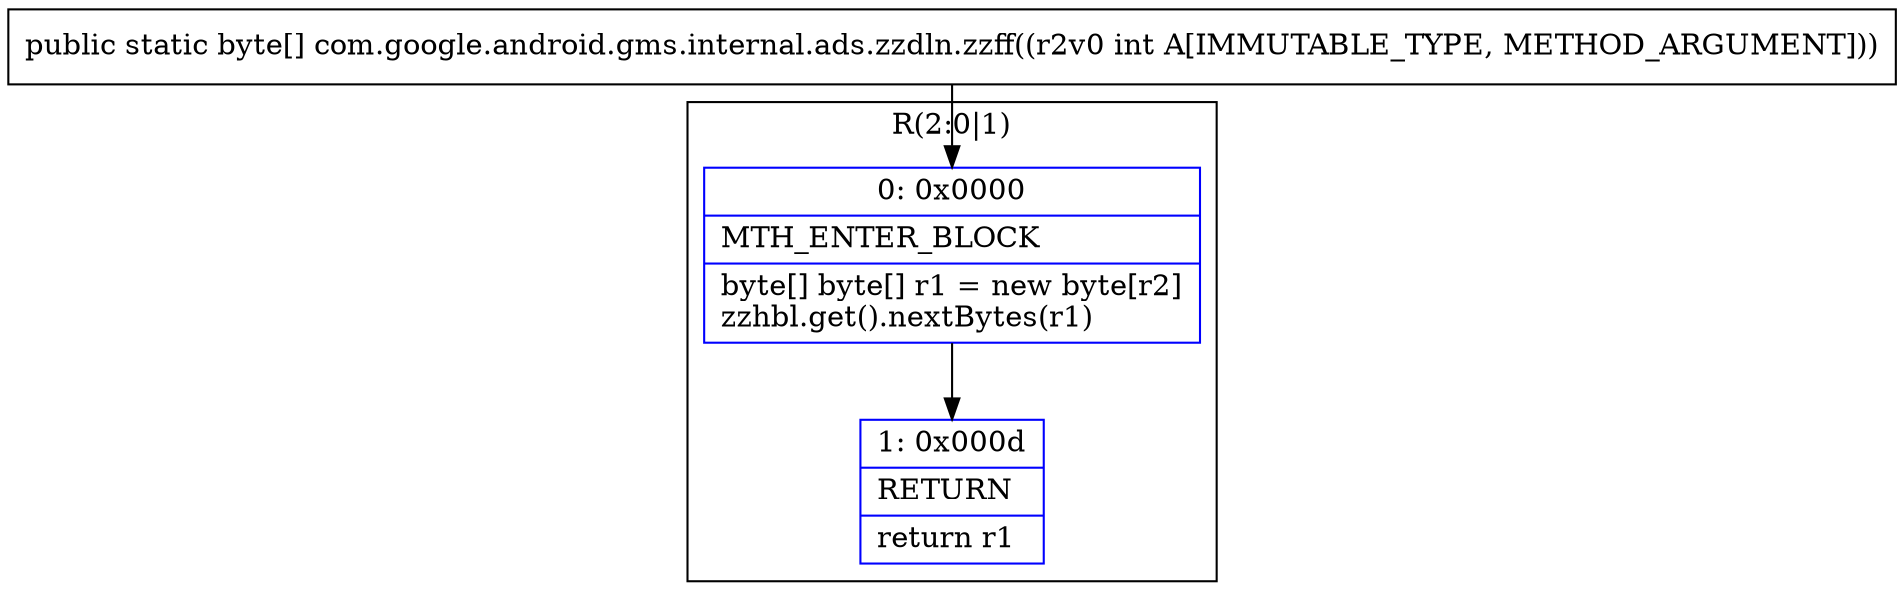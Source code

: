 digraph "CFG forcom.google.android.gms.internal.ads.zzdln.zzff(I)[B" {
subgraph cluster_Region_157472382 {
label = "R(2:0|1)";
node [shape=record,color=blue];
Node_0 [shape=record,label="{0\:\ 0x0000|MTH_ENTER_BLOCK\l|byte[] byte[] r1 = new byte[r2]\lzzhbl.get().nextBytes(r1)\l}"];
Node_1 [shape=record,label="{1\:\ 0x000d|RETURN\l|return r1\l}"];
}
MethodNode[shape=record,label="{public static byte[] com.google.android.gms.internal.ads.zzdln.zzff((r2v0 int A[IMMUTABLE_TYPE, METHOD_ARGUMENT])) }"];
MethodNode -> Node_0;
Node_0 -> Node_1;
}


